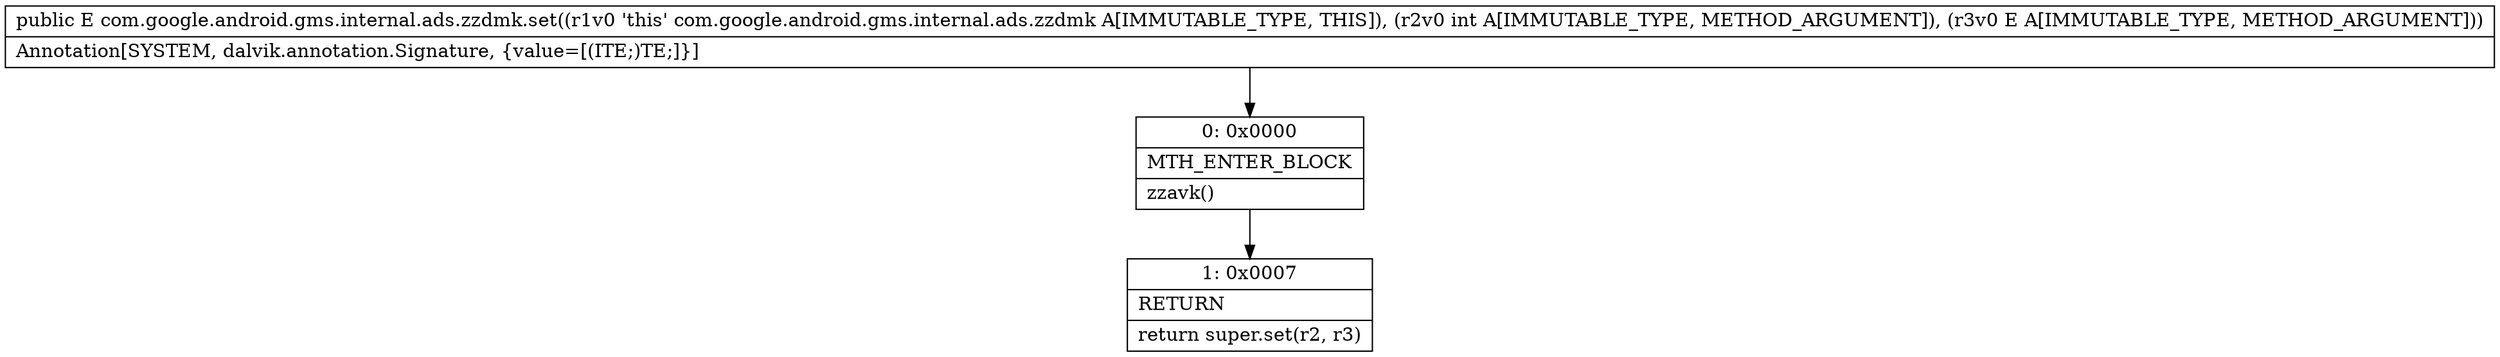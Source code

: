 digraph "CFG forcom.google.android.gms.internal.ads.zzdmk.set(ILjava\/lang\/Object;)Ljava\/lang\/Object;" {
Node_0 [shape=record,label="{0\:\ 0x0000|MTH_ENTER_BLOCK\l|zzavk()\l}"];
Node_1 [shape=record,label="{1\:\ 0x0007|RETURN\l|return super.set(r2, r3)\l}"];
MethodNode[shape=record,label="{public E com.google.android.gms.internal.ads.zzdmk.set((r1v0 'this' com.google.android.gms.internal.ads.zzdmk A[IMMUTABLE_TYPE, THIS]), (r2v0 int A[IMMUTABLE_TYPE, METHOD_ARGUMENT]), (r3v0 E A[IMMUTABLE_TYPE, METHOD_ARGUMENT]))  | Annotation[SYSTEM, dalvik.annotation.Signature, \{value=[(ITE;)TE;]\}]\l}"];
MethodNode -> Node_0;
Node_0 -> Node_1;
}

